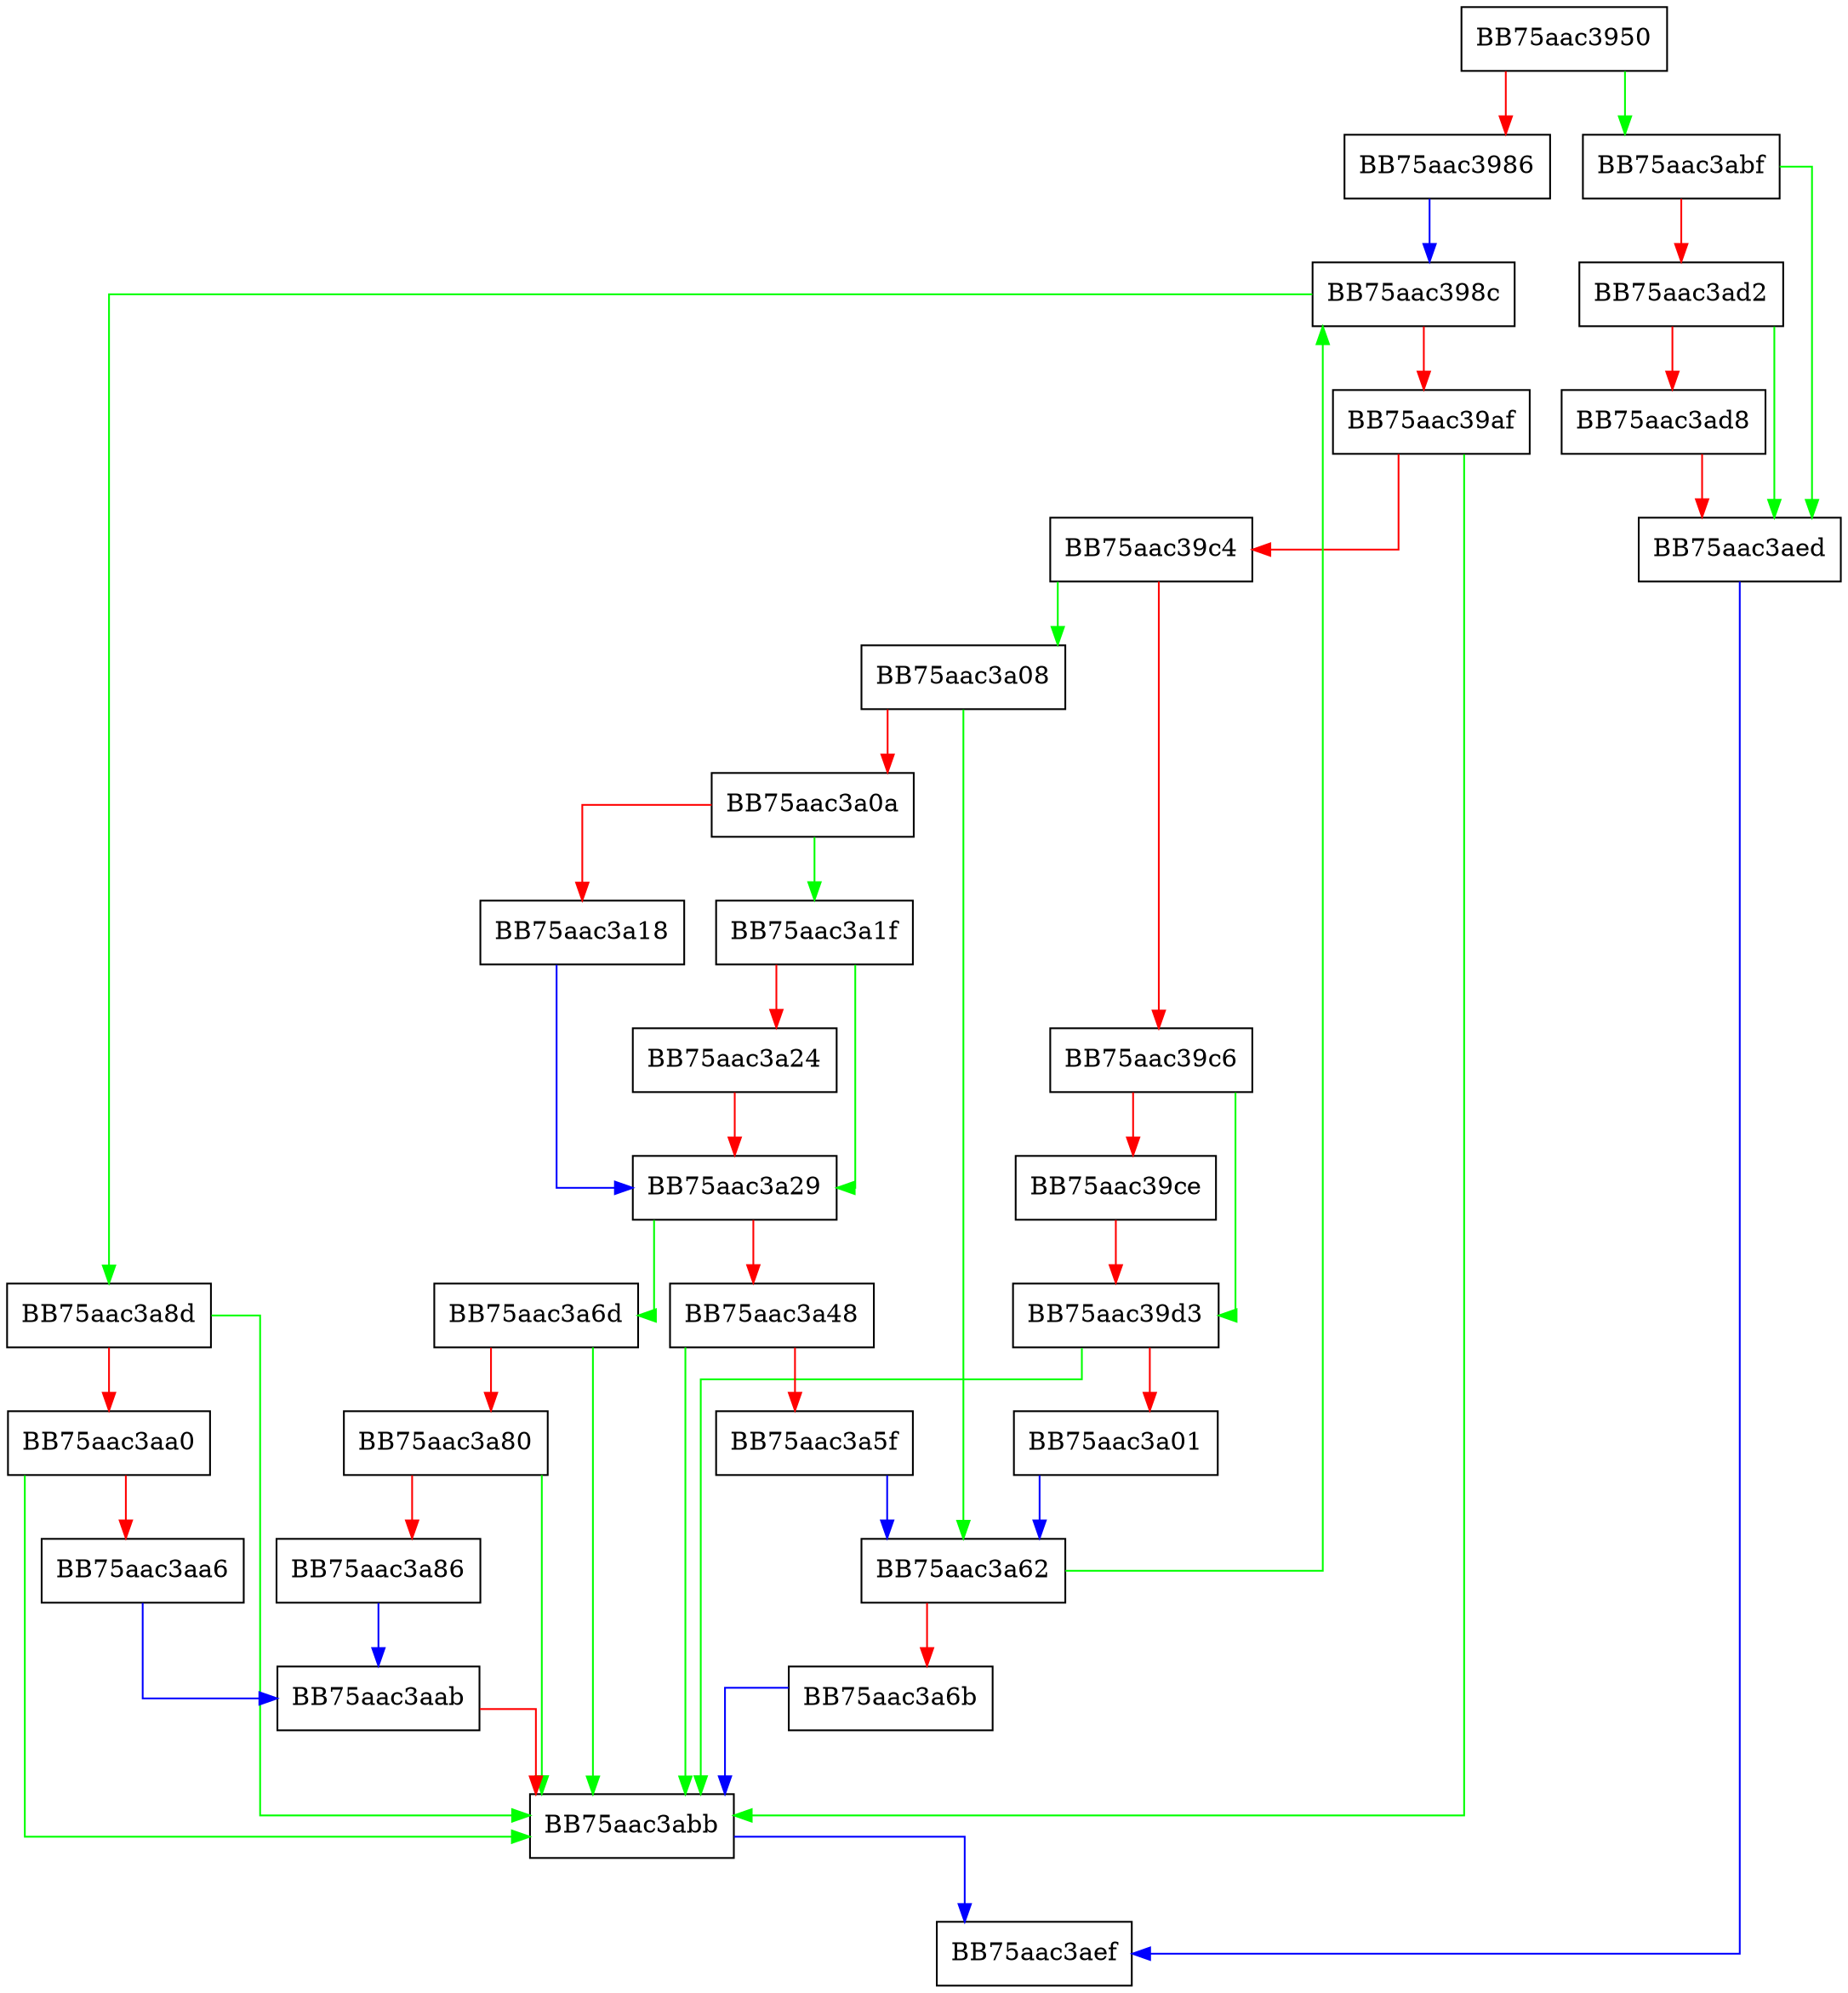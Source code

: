 digraph OnTheFly {
  node [shape="box"];
  graph [splines=ortho];
  BB75aac3950 -> BB75aac3abf [color="green"];
  BB75aac3950 -> BB75aac3986 [color="red"];
  BB75aac3986 -> BB75aac398c [color="blue"];
  BB75aac398c -> BB75aac3a8d [color="green"];
  BB75aac398c -> BB75aac39af [color="red"];
  BB75aac39af -> BB75aac3abb [color="green"];
  BB75aac39af -> BB75aac39c4 [color="red"];
  BB75aac39c4 -> BB75aac3a08 [color="green"];
  BB75aac39c4 -> BB75aac39c6 [color="red"];
  BB75aac39c6 -> BB75aac39d3 [color="green"];
  BB75aac39c6 -> BB75aac39ce [color="red"];
  BB75aac39ce -> BB75aac39d3 [color="red"];
  BB75aac39d3 -> BB75aac3abb [color="green"];
  BB75aac39d3 -> BB75aac3a01 [color="red"];
  BB75aac3a01 -> BB75aac3a62 [color="blue"];
  BB75aac3a08 -> BB75aac3a62 [color="green"];
  BB75aac3a08 -> BB75aac3a0a [color="red"];
  BB75aac3a0a -> BB75aac3a1f [color="green"];
  BB75aac3a0a -> BB75aac3a18 [color="red"];
  BB75aac3a18 -> BB75aac3a29 [color="blue"];
  BB75aac3a1f -> BB75aac3a29 [color="green"];
  BB75aac3a1f -> BB75aac3a24 [color="red"];
  BB75aac3a24 -> BB75aac3a29 [color="red"];
  BB75aac3a29 -> BB75aac3a6d [color="green"];
  BB75aac3a29 -> BB75aac3a48 [color="red"];
  BB75aac3a48 -> BB75aac3abb [color="green"];
  BB75aac3a48 -> BB75aac3a5f [color="red"];
  BB75aac3a5f -> BB75aac3a62 [color="blue"];
  BB75aac3a62 -> BB75aac398c [color="green"];
  BB75aac3a62 -> BB75aac3a6b [color="red"];
  BB75aac3a6b -> BB75aac3abb [color="blue"];
  BB75aac3a6d -> BB75aac3abb [color="green"];
  BB75aac3a6d -> BB75aac3a80 [color="red"];
  BB75aac3a80 -> BB75aac3abb [color="green"];
  BB75aac3a80 -> BB75aac3a86 [color="red"];
  BB75aac3a86 -> BB75aac3aab [color="blue"];
  BB75aac3a8d -> BB75aac3abb [color="green"];
  BB75aac3a8d -> BB75aac3aa0 [color="red"];
  BB75aac3aa0 -> BB75aac3abb [color="green"];
  BB75aac3aa0 -> BB75aac3aa6 [color="red"];
  BB75aac3aa6 -> BB75aac3aab [color="blue"];
  BB75aac3aab -> BB75aac3abb [color="red"];
  BB75aac3abb -> BB75aac3aef [color="blue"];
  BB75aac3abf -> BB75aac3aed [color="green"];
  BB75aac3abf -> BB75aac3ad2 [color="red"];
  BB75aac3ad2 -> BB75aac3aed [color="green"];
  BB75aac3ad2 -> BB75aac3ad8 [color="red"];
  BB75aac3ad8 -> BB75aac3aed [color="red"];
  BB75aac3aed -> BB75aac3aef [color="blue"];
}